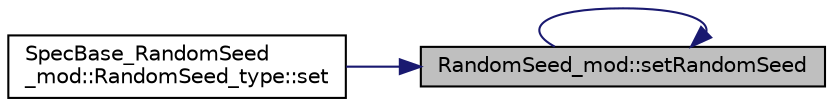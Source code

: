 digraph "RandomSeed_mod::setRandomSeed"
{
 // LATEX_PDF_SIZE
  edge [fontname="Helvetica",fontsize="10",labelfontname="Helvetica",labelfontsize="10"];
  node [fontname="Helvetica",fontsize="10",shape=record];
  rankdir="RL";
  Node1 [label="RandomSeed_mod::setRandomSeed",height=0.2,width=0.4,color="black", fillcolor="grey75", style="filled", fontcolor="black",tooltip="This procedure is a method of the RandomSeed_type class. Get the size and value of the current random..."];
  Node1 -> Node2 [dir="back",color="midnightblue",fontsize="10",style="solid",fontname="Helvetica"];
  Node2 [label="SpecBase_RandomSeed\l_mod::RandomSeed_type::set",height=0.2,width=0.4,color="black", fillcolor="white", style="filled",URL="$structSpecBase__RandomSeed__mod_1_1RandomSeed__type.html#a82d9181eed08d415c28b4672559e4f8a",tooltip=" "];
  Node1 -> Node1 [dir="back",color="midnightblue",fontsize="10",style="solid",fontname="Helvetica"];
}
